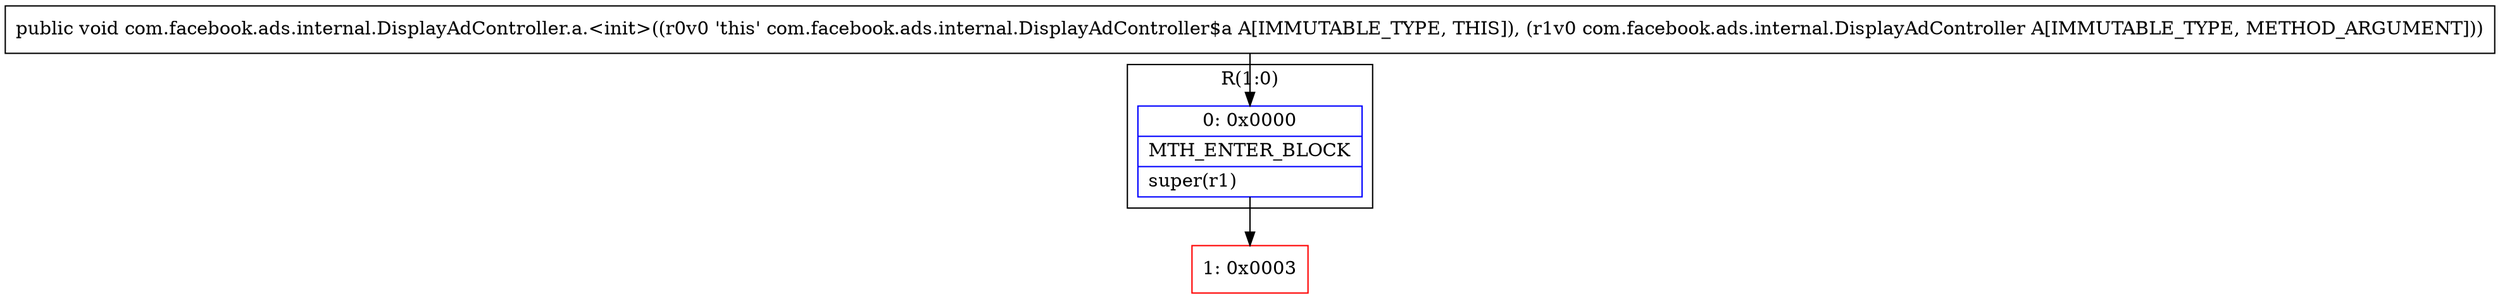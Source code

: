 digraph "CFG forcom.facebook.ads.internal.DisplayAdController.a.\<init\>(Lcom\/facebook\/ads\/internal\/DisplayAdController;)V" {
subgraph cluster_Region_1637427590 {
label = "R(1:0)";
node [shape=record,color=blue];
Node_0 [shape=record,label="{0\:\ 0x0000|MTH_ENTER_BLOCK\l|super(r1)\l}"];
}
Node_1 [shape=record,color=red,label="{1\:\ 0x0003}"];
MethodNode[shape=record,label="{public void com.facebook.ads.internal.DisplayAdController.a.\<init\>((r0v0 'this' com.facebook.ads.internal.DisplayAdController$a A[IMMUTABLE_TYPE, THIS]), (r1v0 com.facebook.ads.internal.DisplayAdController A[IMMUTABLE_TYPE, METHOD_ARGUMENT])) }"];
MethodNode -> Node_0;
Node_0 -> Node_1;
}

